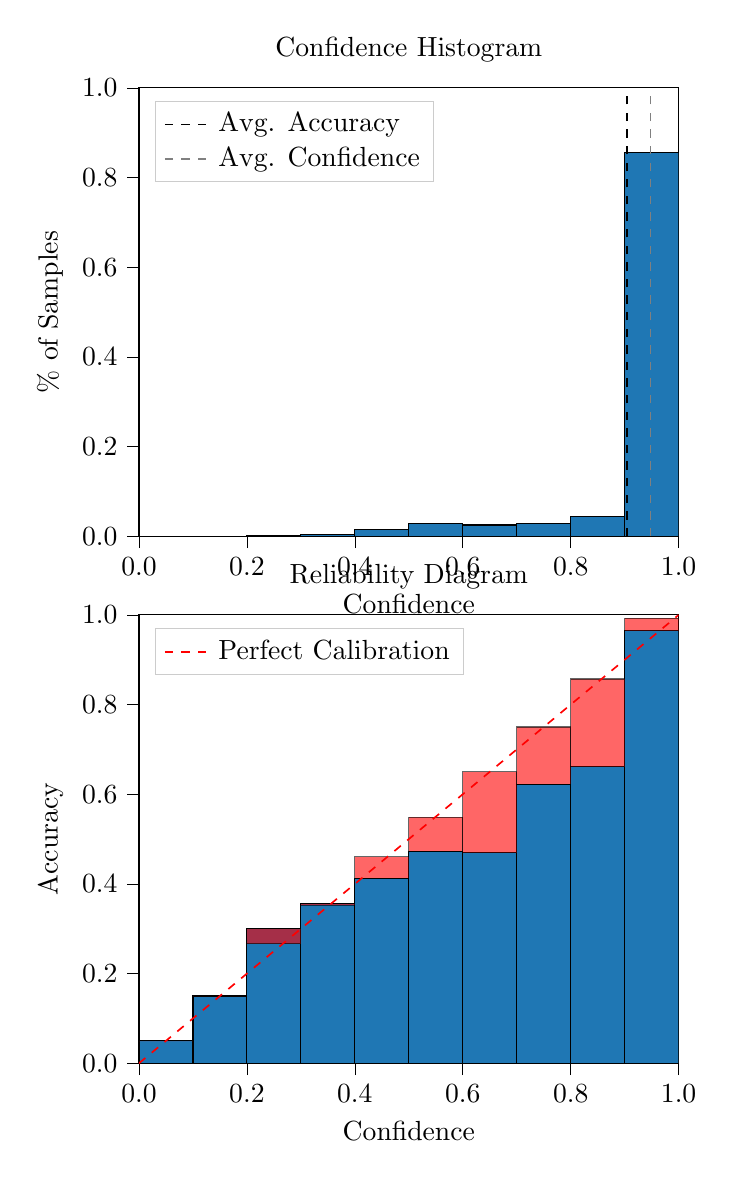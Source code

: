 % This file was created by tikzplotlib v0.9.8.
\begin{tikzpicture}

\definecolor{color0}{rgb}{0.122,0.467,0.706}

\begin{groupplot}[group style={group size=1 by 2}]
\nextgroupplot[
legend cell align={left},
legend style={
  fill opacity=0.8,
  draw opacity=1,
  text opacity=1,
  at={(0.03,0.97)},
  anchor=north west,
  draw=white!80!black
},
tick align=outside,
tick pos=left,
title={Confidence Histogram},
x grid style={white!69.02!black},
xlabel={Confidence},
xmin=0, xmax=1,
xtick style={color=black},
xtick={0,0.2,0.4,0.6,0.8,1},
xticklabels={0.0,0.2,0.4,0.6,0.8,1.0},
y grid style={white!69.02!black},
ylabel={\% of Samples},
ymin=0, ymax=1,
ytick style={color=black},
ytick={0,0.2,0.4,0.6,0.8,1},
yticklabels={0.0,0.2,0.4,0.6,0.8,1.0}
]
\draw[draw=black,fill=color0] (axis cs:-6.939e-18,0) rectangle (axis cs:0.1,0);
\draw[draw=black,fill=color0] (axis cs:0.1,0) rectangle (axis cs:0.2,0);
\draw[draw=black,fill=color0] (axis cs:0.2,0) rectangle (axis cs:0.3,0.001);
\draw[draw=black,fill=color0] (axis cs:0.3,0) rectangle (axis cs:0.4,0.004);
\draw[draw=black,fill=color0] (axis cs:0.4,0) rectangle (axis cs:0.5,0.014);
\draw[draw=black,fill=color0] (axis cs:0.5,0) rectangle (axis cs:0.6,0.028);
\draw[draw=black,fill=color0] (axis cs:0.6,0) rectangle (axis cs:0.7,0.025);
\draw[draw=black,fill=color0] (axis cs:0.7,0) rectangle (axis cs:0.8,0.029);
\draw[draw=black,fill=color0] (axis cs:0.8,0) rectangle (axis cs:0.9,0.043);
\draw[draw=black,fill=color0] (axis cs:0.9,0) rectangle (axis cs:1,0.855);
\addplot [semithick, black, dashed]
table {%
0.904 0
0.904 1
};
\addlegendentry{Avg. Accuracy}
\addplot [semithick, white!50.196!black, dashed]
table {%
0.948 0
0.948 1
};
\addlegendentry{Avg. Confidence}

\nextgroupplot[
legend cell align={left},
legend style={
  fill opacity=0.8,
  draw opacity=1,
  text opacity=1,
  at={(0.03,0.97)},
  anchor=north west,
  draw=white!80!black
},
tick align=outside,
tick pos=left,
title={Reliability Diagram},
x grid style={white!69.02!black},
xlabel={Confidence},
xmin=0, xmax=1,
xtick style={color=black},
xtick={0,0.2,0.4,0.6,0.8,1},
xticklabels={0.0,0.2,0.4,0.6,0.8,1.0},
y grid style={white!69.02!black},
ylabel={Accuracy},
ymin=0, ymax=1,
ytick style={color=black},
ytick={0,0.2,0.4,0.6,0.8,1},
yticklabels={0.0,0.2,0.4,0.6,0.8,1.0}
]
\draw[draw=black,fill=color0] (axis cs:-6.939e-18,0) rectangle (axis cs:0.1,0.05);
\draw[draw=black,fill=color0] (axis cs:0.1,0) rectangle (axis cs:0.2,0.15);
\draw[draw=black,fill=color0] (axis cs:0.2,0) rectangle (axis cs:0.3,0.3);
\draw[draw=black,fill=color0] (axis cs:0.3,0) rectangle (axis cs:0.4,0.356);
\draw[draw=black,fill=color0] (axis cs:0.4,0) rectangle (axis cs:0.5,0.413);
\draw[draw=black,fill=color0] (axis cs:0.5,0) rectangle (axis cs:0.6,0.473);
\draw[draw=black,fill=color0] (axis cs:0.6,0) rectangle (axis cs:0.7,0.47);
\draw[draw=black,fill=color0] (axis cs:0.7,0) rectangle (axis cs:0.8,0.622);
\draw[draw=black,fill=color0] (axis cs:0.8,0) rectangle (axis cs:0.9,0.661);
\draw[draw=black,fill=color0] (axis cs:0.9,0) rectangle (axis cs:1,0.965);
\draw[draw=black,fill=red,opacity=0.6] (axis cs:-6.939e-18,0.05) rectangle (axis cs:0.1,0.05);
\draw[draw=black,fill=red,opacity=0.6] (axis cs:0.1,0.15) rectangle (axis cs:0.2,0.15);
\draw[draw=black,fill=red,opacity=0.6] (axis cs:0.2,0.3) rectangle (axis cs:0.3,0.267);
\draw[draw=black,fill=red,opacity=0.6] (axis cs:0.3,0.356) rectangle (axis cs:0.4,0.352);
\draw[draw=black,fill=red,opacity=0.6] (axis cs:0.4,0.413) rectangle (axis cs:0.5,0.461);
\draw[draw=black,fill=red,opacity=0.6] (axis cs:0.5,0.473) rectangle (axis cs:0.6,0.549);
\draw[draw=black,fill=red,opacity=0.6] (axis cs:0.6,0.47) rectangle (axis cs:0.7,0.65);
\draw[draw=black,fill=red,opacity=0.6] (axis cs:0.7,0.622) rectangle (axis cs:0.8,0.75);
\draw[draw=black,fill=red,opacity=0.6] (axis cs:0.8,0.661) rectangle (axis cs:0.9,0.857);
\draw[draw=black,fill=red,opacity=0.6] (axis cs:0.9,0.965) rectangle (axis cs:1,0.993);
\addplot [semithick, red, dashed]
table {%
0 0
1 1
};
\addlegendentry{Perfect Calibration}
\end{groupplot}

\end{tikzpicture}
